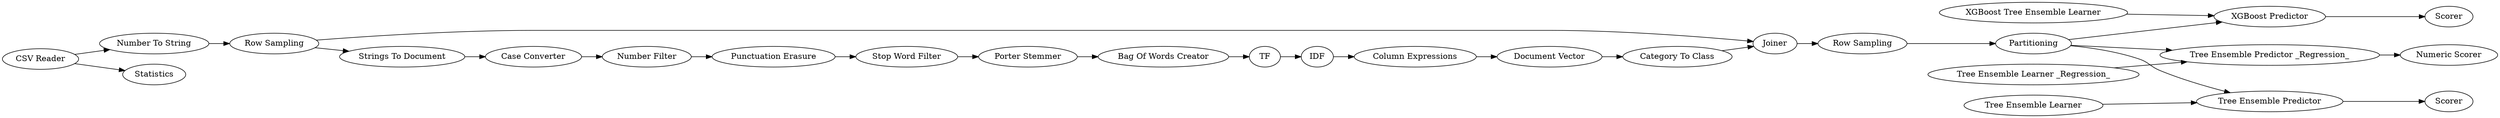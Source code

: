 digraph {
	"2001197302106457981_28" [label="XGBoost Predictor"]
	"1142694285826910391_16" [label=IDF]
	"1142694285826910391_6" [label="Strings To Document"]
	"1142694285826910391_5" [label="Row Sampling"]
	"-183156838809806461_36" [label="Tree Ensemble Predictor _Regression_"]
	"1142694285826910391_18" [label="Document Vector"]
	"2001197302106457981_29" [label=Scorer]
	"1142694285826910391_17" [label="Column Expressions"]
	"1142694285826910391_9" [label="Number Filter"]
	"1142694285826910391_14" [label="Bag Of Words Creator"]
	"5261118513995618434_24" [label="Tree Ensemble Learner"]
	"1142694285826910391_23" [label=Partitioning]
	"5261118513995618434_26" [label=Scorer]
	"1142694285826910391_2" [label="CSV Reader"]
	"-183156838809806461_35" [label="Tree Ensemble Learner _Regression_"]
	"1142694285826910391_30" [label=Statistics]
	"5261118513995618434_25" [label="Tree Ensemble Predictor"]
	"2001197302106457981_27" [label="XGBoost Tree Ensemble Learner"]
	"1142694285826910391_21" [label=Joiner]
	"1142694285826910391_15" [label=TF]
	"1142694285826910391_19" [label="Category To Class"]
	"1142694285826910391_8" [label="Case Converter"]
	"1142694285826910391_31" [label="Row Sampling"]
	"1142694285826910391_12" [label="Porter Stemmer"]
	"1142694285826910391_4" [label="Number To String"]
	"-183156838809806461_33" [label="Numeric Scorer"]
	"1142694285826910391_11" [label="Stop Word Filter"]
	"1142694285826910391_10" [label="Punctuation Erasure"]
	"1142694285826910391_5" -> "1142694285826910391_21"
	"1142694285826910391_16" -> "1142694285826910391_17"
	"-183156838809806461_35" -> "-183156838809806461_36"
	"1142694285826910391_2" -> "1142694285826910391_4"
	"1142694285826910391_21" -> "1142694285826910391_31"
	"1142694285826910391_18" -> "1142694285826910391_19"
	"1142694285826910391_6" -> "1142694285826910391_8"
	"1142694285826910391_19" -> "1142694285826910391_21"
	"2001197302106457981_28" -> "2001197302106457981_29"
	"1142694285826910391_9" -> "1142694285826910391_10"
	"1142694285826910391_11" -> "1142694285826910391_12"
	"-183156838809806461_36" -> "-183156838809806461_33"
	"2001197302106457981_27" -> "2001197302106457981_28"
	"1142694285826910391_12" -> "1142694285826910391_14"
	"1142694285826910391_2" -> "1142694285826910391_30"
	"1142694285826910391_31" -> "1142694285826910391_23"
	"1142694285826910391_17" -> "1142694285826910391_18"
	"1142694285826910391_23" -> "2001197302106457981_28"
	"1142694285826910391_10" -> "1142694285826910391_11"
	"1142694285826910391_15" -> "1142694285826910391_16"
	"5261118513995618434_25" -> "5261118513995618434_26"
	"5261118513995618434_24" -> "5261118513995618434_25"
	"1142694285826910391_14" -> "1142694285826910391_15"
	"1142694285826910391_5" -> "1142694285826910391_6"
	"1142694285826910391_4" -> "1142694285826910391_5"
	"1142694285826910391_23" -> "-183156838809806461_36"
	"1142694285826910391_8" -> "1142694285826910391_9"
	"1142694285826910391_23" -> "5261118513995618434_25"
	rankdir=LR
}
